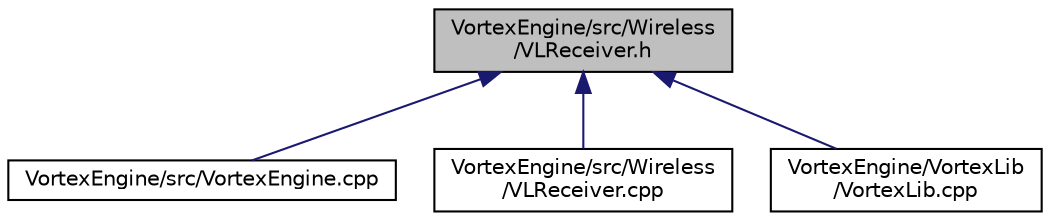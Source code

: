 digraph "VortexEngine/src/Wireless/VLReceiver.h"
{
 // INTERACTIVE_SVG=YES
 // LATEX_PDF_SIZE
  bgcolor="transparent";
  edge [fontname="Helvetica",fontsize="10",labelfontname="Helvetica",labelfontsize="10"];
  node [fontname="Helvetica",fontsize="10",shape=record];
  Node1 [label="VortexEngine/src/Wireless\l/VLReceiver.h",height=0.2,width=0.4,color="black", fillcolor="grey75", style="filled", fontcolor="black",tooltip=" "];
  Node1 -> Node2 [dir="back",color="midnightblue",fontsize="10",style="solid",fontname="Helvetica"];
  Node2 [label="VortexEngine/src/VortexEngine.cpp",height=0.2,width=0.4,color="black",URL="$VortexEngine_8cpp.html",tooltip=" "];
  Node1 -> Node3 [dir="back",color="midnightblue",fontsize="10",style="solid",fontname="Helvetica"];
  Node3 [label="VortexEngine/src/Wireless\l/VLReceiver.cpp",height=0.2,width=0.4,color="black",URL="$VLReceiver_8cpp.html",tooltip=" "];
  Node1 -> Node4 [dir="back",color="midnightblue",fontsize="10",style="solid",fontname="Helvetica"];
  Node4 [label="VortexEngine/VortexLib\l/VortexLib.cpp",height=0.2,width=0.4,color="black",URL="$VortexLib_8cpp.html",tooltip=" "];
}
